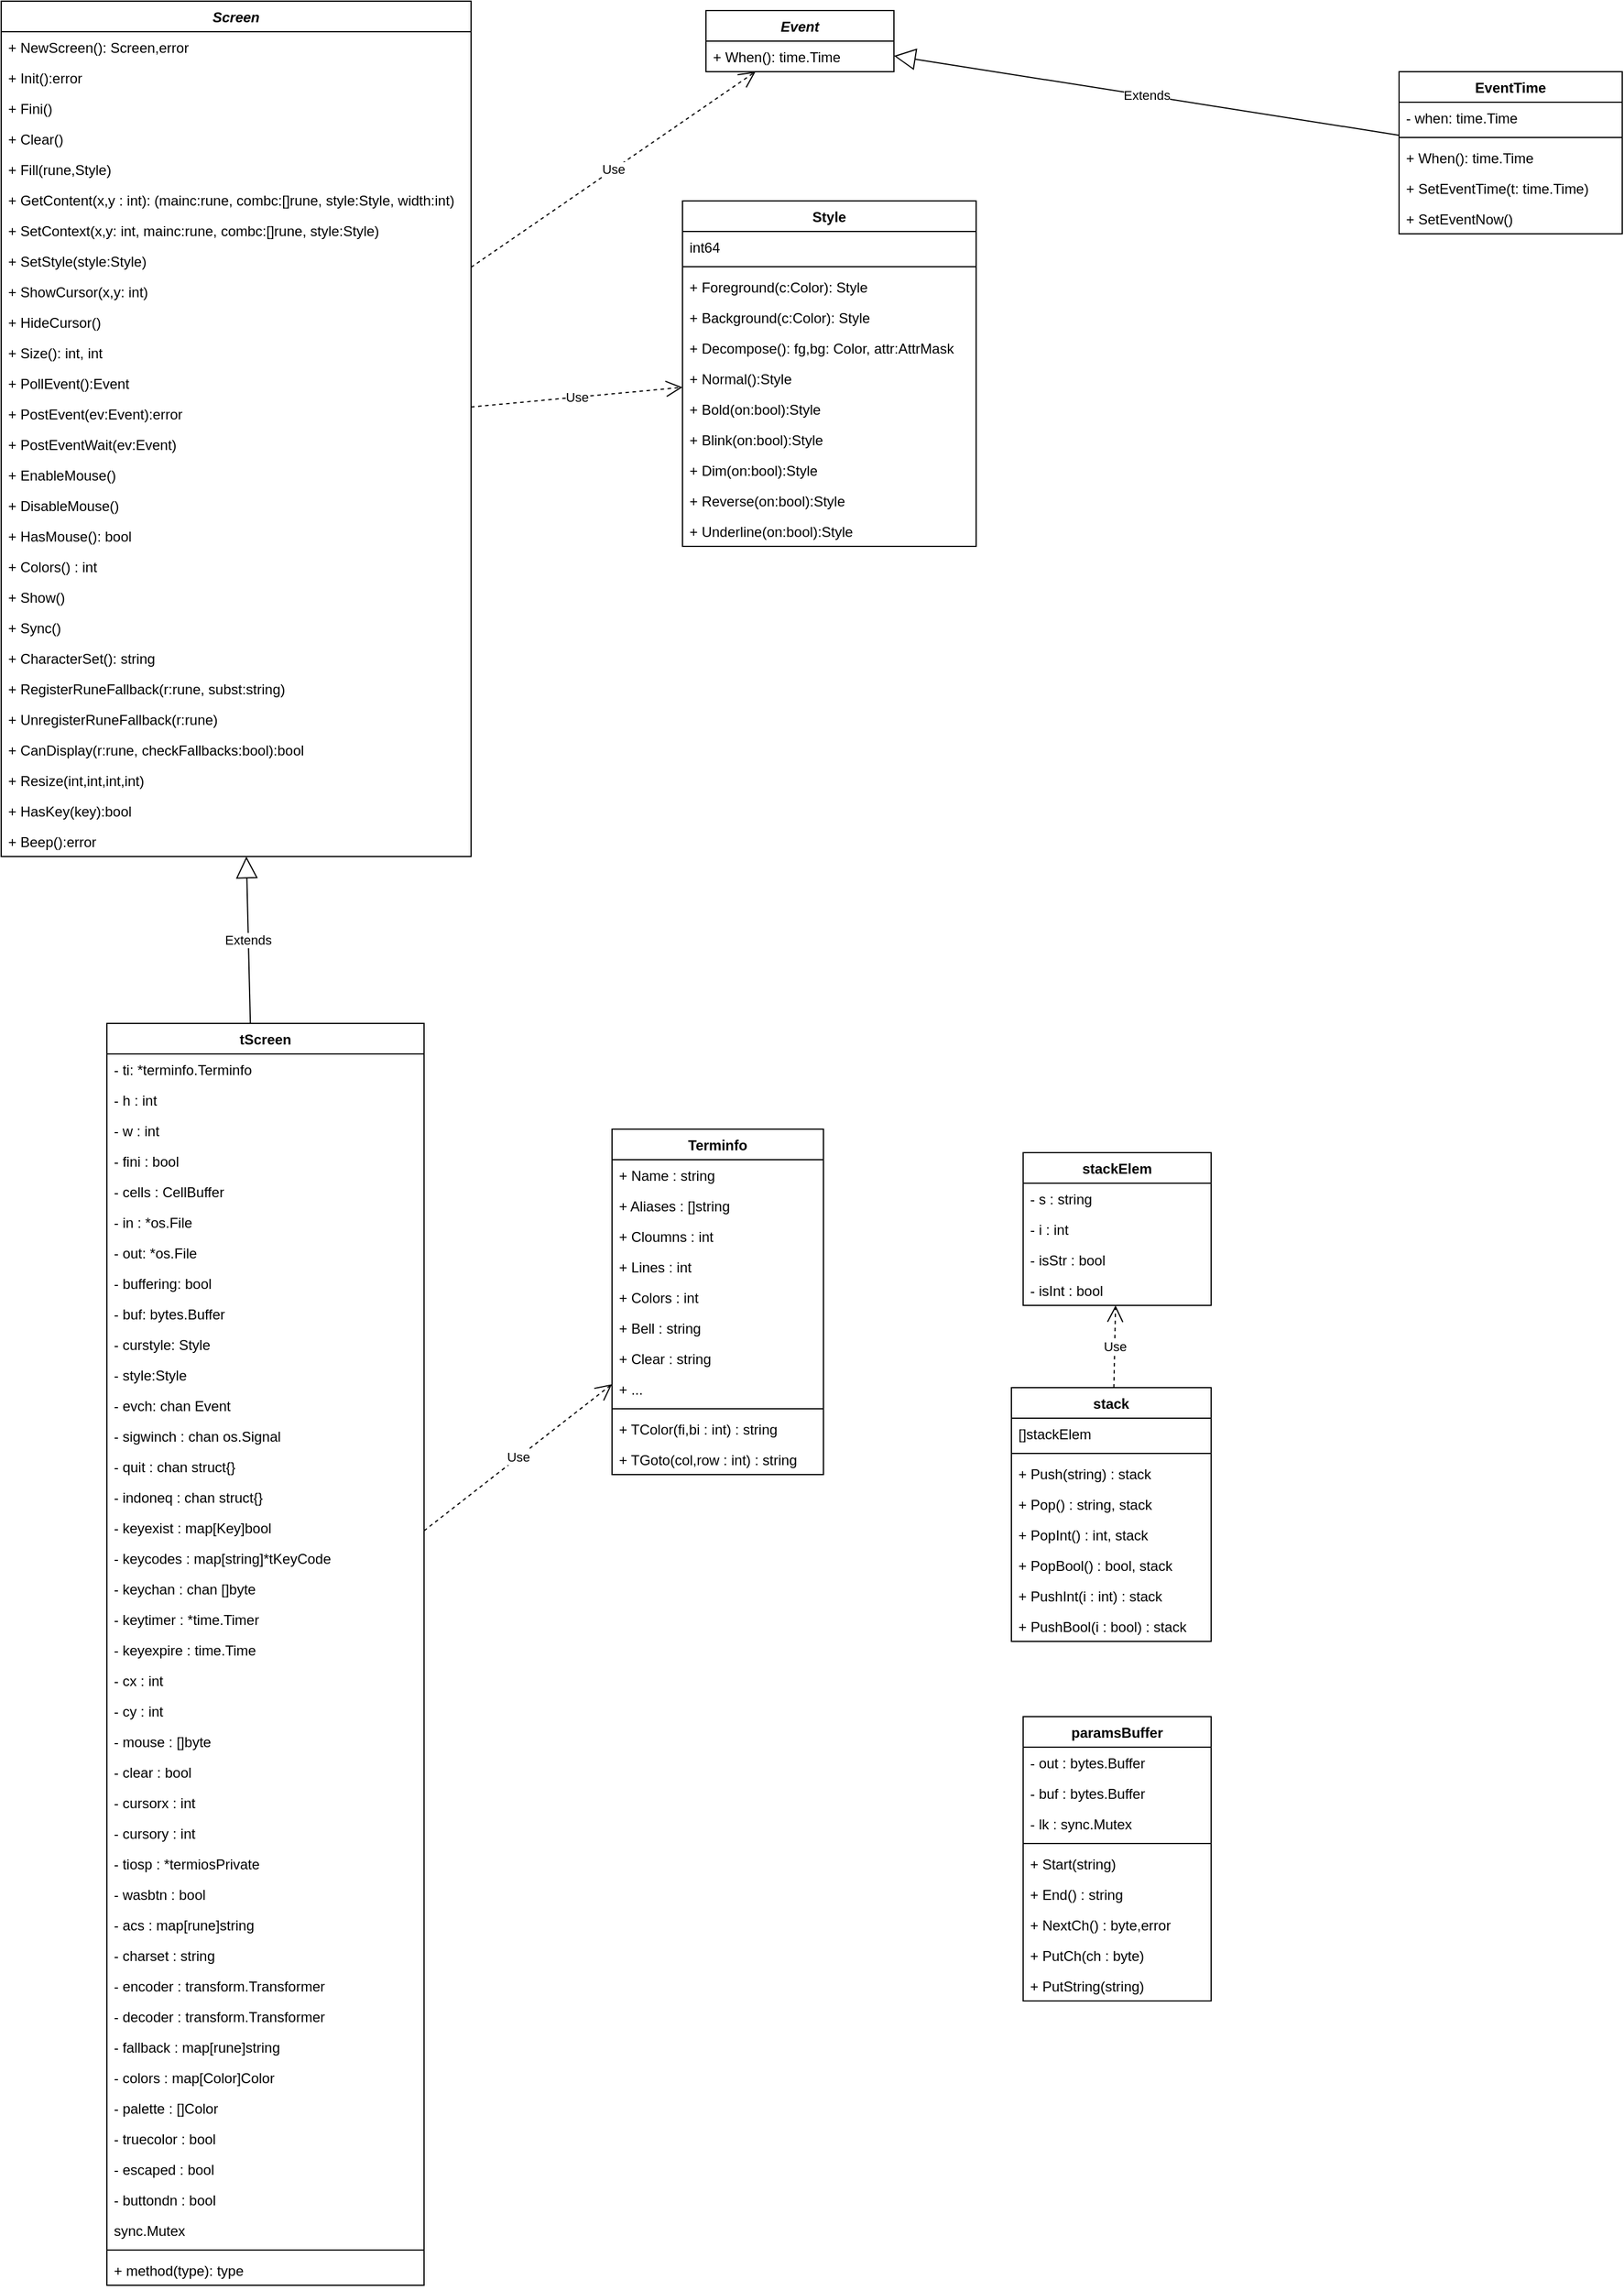 <mxfile version="12.6.5" type="device"><diagram id="C5RBs43oDa-KdzZeNtuy" name="class"><mxGraphModel dx="1071" dy="483" grid="1" gridSize="10" guides="1" tooltips="1" connect="1" arrows="1" fold="1" page="1" pageScale="1" pageWidth="827" pageHeight="1169" math="0" shadow="0"><root><mxCell id="WIyWlLk6GJQsqaUBKTNV-0"/><mxCell id="WIyWlLk6GJQsqaUBKTNV-1" parent="WIyWlLk6GJQsqaUBKTNV-0"/><mxCell id="Vh5zYeEqqJdyDtX7NODj-0" value="Screen" style="swimlane;fontStyle=3;align=center;verticalAlign=top;childLayout=stackLayout;horizontal=1;startSize=26;horizontalStack=0;resizeParent=1;resizeParentMax=0;resizeLast=0;collapsible=1;marginBottom=0;" parent="WIyWlLk6GJQsqaUBKTNV-1" vertex="1"><mxGeometry x="70" y="70" width="400" height="728" as="geometry"/></mxCell><mxCell id="Vh5zYeEqqJdyDtX7NODj-1" value="+ NewScreen(): Screen,error" style="text;strokeColor=none;fillColor=none;align=left;verticalAlign=top;spacingLeft=4;spacingRight=4;overflow=hidden;rotatable=0;points=[[0,0.5],[1,0.5]];portConstraint=eastwest;" parent="Vh5zYeEqqJdyDtX7NODj-0" vertex="1"><mxGeometry y="26" width="400" height="26" as="geometry"/></mxCell><mxCell id="Vh5zYeEqqJdyDtX7NODj-3" value="+ Init():error" style="text;strokeColor=none;fillColor=none;align=left;verticalAlign=top;spacingLeft=4;spacingRight=4;overflow=hidden;rotatable=0;points=[[0,0.5],[1,0.5]];portConstraint=eastwest;" parent="Vh5zYeEqqJdyDtX7NODj-0" vertex="1"><mxGeometry y="52" width="400" height="26" as="geometry"/></mxCell><mxCell id="Vh5zYeEqqJdyDtX7NODj-6" value="+ Fini()" style="text;strokeColor=none;fillColor=none;align=left;verticalAlign=top;spacingLeft=4;spacingRight=4;overflow=hidden;rotatable=0;points=[[0,0.5],[1,0.5]];portConstraint=eastwest;" parent="Vh5zYeEqqJdyDtX7NODj-0" vertex="1"><mxGeometry y="78" width="400" height="26" as="geometry"/></mxCell><mxCell id="Vh5zYeEqqJdyDtX7NODj-7" value="+ Clear()" style="text;strokeColor=none;fillColor=none;align=left;verticalAlign=top;spacingLeft=4;spacingRight=4;overflow=hidden;rotatable=0;points=[[0,0.5],[1,0.5]];portConstraint=eastwest;" parent="Vh5zYeEqqJdyDtX7NODj-0" vertex="1"><mxGeometry y="104" width="400" height="26" as="geometry"/></mxCell><mxCell id="Vh5zYeEqqJdyDtX7NODj-8" value="+ Fill(rune,Style)" style="text;strokeColor=none;fillColor=none;align=left;verticalAlign=top;spacingLeft=4;spacingRight=4;overflow=hidden;rotatable=0;points=[[0,0.5],[1,0.5]];portConstraint=eastwest;" parent="Vh5zYeEqqJdyDtX7NODj-0" vertex="1"><mxGeometry y="130" width="400" height="26" as="geometry"/></mxCell><mxCell id="Vh5zYeEqqJdyDtX7NODj-9" value="+ GetContent(x,y : int): (mainc:rune, combc:[]rune, style:Style, width:int)" style="text;strokeColor=none;fillColor=none;align=left;verticalAlign=top;spacingLeft=4;spacingRight=4;overflow=hidden;rotatable=0;points=[[0,0.5],[1,0.5]];portConstraint=eastwest;" parent="Vh5zYeEqqJdyDtX7NODj-0" vertex="1"><mxGeometry y="156" width="400" height="26" as="geometry"/></mxCell><mxCell id="Vh5zYeEqqJdyDtX7NODj-10" value="+ SetContext(x,y: int, mainc:rune, combc:[]rune, style:Style)" style="text;strokeColor=none;fillColor=none;align=left;verticalAlign=top;spacingLeft=4;spacingRight=4;overflow=hidden;rotatable=0;points=[[0,0.5],[1,0.5]];portConstraint=eastwest;" parent="Vh5zYeEqqJdyDtX7NODj-0" vertex="1"><mxGeometry y="182" width="400" height="26" as="geometry"/></mxCell><mxCell id="Vh5zYeEqqJdyDtX7NODj-19" value="+ SetStyle(style:Style)" style="text;strokeColor=none;fillColor=none;align=left;verticalAlign=top;spacingLeft=4;spacingRight=4;overflow=hidden;rotatable=0;points=[[0,0.5],[1,0.5]];portConstraint=eastwest;" parent="Vh5zYeEqqJdyDtX7NODj-0" vertex="1"><mxGeometry y="208" width="400" height="26" as="geometry"/></mxCell><mxCell id="Vh5zYeEqqJdyDtX7NODj-20" value="+ ShowCursor(x,y: int)" style="text;strokeColor=none;fillColor=none;align=left;verticalAlign=top;spacingLeft=4;spacingRight=4;overflow=hidden;rotatable=0;points=[[0,0.5],[1,0.5]];portConstraint=eastwest;" parent="Vh5zYeEqqJdyDtX7NODj-0" vertex="1"><mxGeometry y="234" width="400" height="26" as="geometry"/></mxCell><mxCell id="Vh5zYeEqqJdyDtX7NODj-21" value="+ HideCursor()" style="text;strokeColor=none;fillColor=none;align=left;verticalAlign=top;spacingLeft=4;spacingRight=4;overflow=hidden;rotatable=0;points=[[0,0.5],[1,0.5]];portConstraint=eastwest;" parent="Vh5zYeEqqJdyDtX7NODj-0" vertex="1"><mxGeometry y="260" width="400" height="26" as="geometry"/></mxCell><mxCell id="Vh5zYeEqqJdyDtX7NODj-22" value="+ Size(): int, int" style="text;strokeColor=none;fillColor=none;align=left;verticalAlign=top;spacingLeft=4;spacingRight=4;overflow=hidden;rotatable=0;points=[[0,0.5],[1,0.5]];portConstraint=eastwest;" parent="Vh5zYeEqqJdyDtX7NODj-0" vertex="1"><mxGeometry y="286" width="400" height="26" as="geometry"/></mxCell><mxCell id="Vh5zYeEqqJdyDtX7NODj-23" value="+ PollEvent():Event" style="text;strokeColor=none;fillColor=none;align=left;verticalAlign=top;spacingLeft=4;spacingRight=4;overflow=hidden;rotatable=0;points=[[0,0.5],[1,0.5]];portConstraint=eastwest;" parent="Vh5zYeEqqJdyDtX7NODj-0" vertex="1"><mxGeometry y="312" width="400" height="26" as="geometry"/></mxCell><mxCell id="Vh5zYeEqqJdyDtX7NODj-24" value="+ PostEvent(ev:Event):error" style="text;strokeColor=none;fillColor=none;align=left;verticalAlign=top;spacingLeft=4;spacingRight=4;overflow=hidden;rotatable=0;points=[[0,0.5],[1,0.5]];portConstraint=eastwest;" parent="Vh5zYeEqqJdyDtX7NODj-0" vertex="1"><mxGeometry y="338" width="400" height="26" as="geometry"/></mxCell><mxCell id="Vh5zYeEqqJdyDtX7NODj-25" value="+ PostEventWait(ev:Event)" style="text;strokeColor=none;fillColor=none;align=left;verticalAlign=top;spacingLeft=4;spacingRight=4;overflow=hidden;rotatable=0;points=[[0,0.5],[1,0.5]];portConstraint=eastwest;" parent="Vh5zYeEqqJdyDtX7NODj-0" vertex="1"><mxGeometry y="364" width="400" height="26" as="geometry"/></mxCell><mxCell id="Vh5zYeEqqJdyDtX7NODj-26" value="+ EnableMouse()" style="text;strokeColor=none;fillColor=none;align=left;verticalAlign=top;spacingLeft=4;spacingRight=4;overflow=hidden;rotatable=0;points=[[0,0.5],[1,0.5]];portConstraint=eastwest;" parent="Vh5zYeEqqJdyDtX7NODj-0" vertex="1"><mxGeometry y="390" width="400" height="26" as="geometry"/></mxCell><mxCell id="Vh5zYeEqqJdyDtX7NODj-27" value="+ DisableMouse()" style="text;strokeColor=none;fillColor=none;align=left;verticalAlign=top;spacingLeft=4;spacingRight=4;overflow=hidden;rotatable=0;points=[[0,0.5],[1,0.5]];portConstraint=eastwest;" parent="Vh5zYeEqqJdyDtX7NODj-0" vertex="1"><mxGeometry y="416" width="400" height="26" as="geometry"/></mxCell><mxCell id="Vh5zYeEqqJdyDtX7NODj-28" value="+ HasMouse(): bool" style="text;strokeColor=none;fillColor=none;align=left;verticalAlign=top;spacingLeft=4;spacingRight=4;overflow=hidden;rotatable=0;points=[[0,0.5],[1,0.5]];portConstraint=eastwest;" parent="Vh5zYeEqqJdyDtX7NODj-0" vertex="1"><mxGeometry y="442" width="400" height="26" as="geometry"/></mxCell><mxCell id="Vh5zYeEqqJdyDtX7NODj-29" value="+ Colors() : int" style="text;strokeColor=none;fillColor=none;align=left;verticalAlign=top;spacingLeft=4;spacingRight=4;overflow=hidden;rotatable=0;points=[[0,0.5],[1,0.5]];portConstraint=eastwest;" parent="Vh5zYeEqqJdyDtX7NODj-0" vertex="1"><mxGeometry y="468" width="400" height="26" as="geometry"/></mxCell><mxCell id="Vh5zYeEqqJdyDtX7NODj-30" value="+ Show()" style="text;strokeColor=none;fillColor=none;align=left;verticalAlign=top;spacingLeft=4;spacingRight=4;overflow=hidden;rotatable=0;points=[[0,0.5],[1,0.5]];portConstraint=eastwest;" parent="Vh5zYeEqqJdyDtX7NODj-0" vertex="1"><mxGeometry y="494" width="400" height="26" as="geometry"/></mxCell><mxCell id="Vh5zYeEqqJdyDtX7NODj-31" value="+ Sync()" style="text;strokeColor=none;fillColor=none;align=left;verticalAlign=top;spacingLeft=4;spacingRight=4;overflow=hidden;rotatable=0;points=[[0,0.5],[1,0.5]];portConstraint=eastwest;" parent="Vh5zYeEqqJdyDtX7NODj-0" vertex="1"><mxGeometry y="520" width="400" height="26" as="geometry"/></mxCell><mxCell id="Vh5zYeEqqJdyDtX7NODj-32" value="+ CharacterSet(): string" style="text;strokeColor=none;fillColor=none;align=left;verticalAlign=top;spacingLeft=4;spacingRight=4;overflow=hidden;rotatable=0;points=[[0,0.5],[1,0.5]];portConstraint=eastwest;" parent="Vh5zYeEqqJdyDtX7NODj-0" vertex="1"><mxGeometry y="546" width="400" height="26" as="geometry"/></mxCell><mxCell id="Vh5zYeEqqJdyDtX7NODj-33" value="+ RegisterRuneFallback(r:rune, subst:string)" style="text;strokeColor=none;fillColor=none;align=left;verticalAlign=top;spacingLeft=4;spacingRight=4;overflow=hidden;rotatable=0;points=[[0,0.5],[1,0.5]];portConstraint=eastwest;" parent="Vh5zYeEqqJdyDtX7NODj-0" vertex="1"><mxGeometry y="572" width="400" height="26" as="geometry"/></mxCell><mxCell id="Vh5zYeEqqJdyDtX7NODj-34" value="+ UnregisterRuneFallback(r:rune)" style="text;strokeColor=none;fillColor=none;align=left;verticalAlign=top;spacingLeft=4;spacingRight=4;overflow=hidden;rotatable=0;points=[[0,0.5],[1,0.5]];portConstraint=eastwest;" parent="Vh5zYeEqqJdyDtX7NODj-0" vertex="1"><mxGeometry y="598" width="400" height="26" as="geometry"/></mxCell><mxCell id="Vh5zYeEqqJdyDtX7NODj-35" value="+ CanDisplay(r:rune, checkFallbacks:bool):bool" style="text;strokeColor=none;fillColor=none;align=left;verticalAlign=top;spacingLeft=4;spacingRight=4;overflow=hidden;rotatable=0;points=[[0,0.5],[1,0.5]];portConstraint=eastwest;" parent="Vh5zYeEqqJdyDtX7NODj-0" vertex="1"><mxGeometry y="624" width="400" height="26" as="geometry"/></mxCell><mxCell id="Vh5zYeEqqJdyDtX7NODj-36" value="+ Resize(int,int,int,int)" style="text;strokeColor=none;fillColor=none;align=left;verticalAlign=top;spacingLeft=4;spacingRight=4;overflow=hidden;rotatable=0;points=[[0,0.5],[1,0.5]];portConstraint=eastwest;" parent="Vh5zYeEqqJdyDtX7NODj-0" vertex="1"><mxGeometry y="650" width="400" height="26" as="geometry"/></mxCell><mxCell id="Vh5zYeEqqJdyDtX7NODj-37" value="+ HasKey(key):bool" style="text;strokeColor=none;fillColor=none;align=left;verticalAlign=top;spacingLeft=4;spacingRight=4;overflow=hidden;rotatable=0;points=[[0,0.5],[1,0.5]];portConstraint=eastwest;" parent="Vh5zYeEqqJdyDtX7NODj-0" vertex="1"><mxGeometry y="676" width="400" height="26" as="geometry"/></mxCell><mxCell id="Vh5zYeEqqJdyDtX7NODj-38" value="+ Beep():error" style="text;strokeColor=none;fillColor=none;align=left;verticalAlign=top;spacingLeft=4;spacingRight=4;overflow=hidden;rotatable=0;points=[[0,0.5],[1,0.5]];portConstraint=eastwest;" parent="Vh5zYeEqqJdyDtX7NODj-0" vertex="1"><mxGeometry y="702" width="400" height="26" as="geometry"/></mxCell><mxCell id="Vh5zYeEqqJdyDtX7NODj-39" value="Style" style="swimlane;fontStyle=1;align=center;verticalAlign=top;childLayout=stackLayout;horizontal=1;startSize=26;horizontalStack=0;resizeParent=1;resizeParentMax=0;resizeLast=0;collapsible=1;marginBottom=0;" parent="WIyWlLk6GJQsqaUBKTNV-1" vertex="1"><mxGeometry x="650" y="240" width="250" height="294" as="geometry"/></mxCell><mxCell id="Vh5zYeEqqJdyDtX7NODj-40" value="int64" style="text;strokeColor=none;fillColor=none;align=left;verticalAlign=top;spacingLeft=4;spacingRight=4;overflow=hidden;rotatable=0;points=[[0,0.5],[1,0.5]];portConstraint=eastwest;" parent="Vh5zYeEqqJdyDtX7NODj-39" vertex="1"><mxGeometry y="26" width="250" height="26" as="geometry"/></mxCell><mxCell id="Vh5zYeEqqJdyDtX7NODj-41" value="" style="line;strokeWidth=1;fillColor=none;align=left;verticalAlign=middle;spacingTop=-1;spacingLeft=3;spacingRight=3;rotatable=0;labelPosition=right;points=[];portConstraint=eastwest;" parent="Vh5zYeEqqJdyDtX7NODj-39" vertex="1"><mxGeometry y="52" width="250" height="8" as="geometry"/></mxCell><mxCell id="Vh5zYeEqqJdyDtX7NODj-42" value="+ Foreground(c:Color): Style" style="text;strokeColor=none;fillColor=none;align=left;verticalAlign=top;spacingLeft=4;spacingRight=4;overflow=hidden;rotatable=0;points=[[0,0.5],[1,0.5]];portConstraint=eastwest;" parent="Vh5zYeEqqJdyDtX7NODj-39" vertex="1"><mxGeometry y="60" width="250" height="26" as="geometry"/></mxCell><mxCell id="Vh5zYeEqqJdyDtX7NODj-43" value="+ Background(c:Color): Style" style="text;strokeColor=none;fillColor=none;align=left;verticalAlign=top;spacingLeft=4;spacingRight=4;overflow=hidden;rotatable=0;points=[[0,0.5],[1,0.5]];portConstraint=eastwest;" parent="Vh5zYeEqqJdyDtX7NODj-39" vertex="1"><mxGeometry y="86" width="250" height="26" as="geometry"/></mxCell><mxCell id="Vh5zYeEqqJdyDtX7NODj-44" value="+ Decompose(): fg,bg: Color, attr:AttrMask" style="text;strokeColor=none;fillColor=none;align=left;verticalAlign=top;spacingLeft=4;spacingRight=4;overflow=hidden;rotatable=0;points=[[0,0.5],[1,0.5]];portConstraint=eastwest;" parent="Vh5zYeEqqJdyDtX7NODj-39" vertex="1"><mxGeometry y="112" width="250" height="26" as="geometry"/></mxCell><mxCell id="Vh5zYeEqqJdyDtX7NODj-45" value="+ Normal():Style" style="text;strokeColor=none;fillColor=none;align=left;verticalAlign=top;spacingLeft=4;spacingRight=4;overflow=hidden;rotatable=0;points=[[0,0.5],[1,0.5]];portConstraint=eastwest;" parent="Vh5zYeEqqJdyDtX7NODj-39" vertex="1"><mxGeometry y="138" width="250" height="26" as="geometry"/></mxCell><mxCell id="Vh5zYeEqqJdyDtX7NODj-46" value="+ Bold(on:bool):Style" style="text;strokeColor=none;fillColor=none;align=left;verticalAlign=top;spacingLeft=4;spacingRight=4;overflow=hidden;rotatable=0;points=[[0,0.5],[1,0.5]];portConstraint=eastwest;" parent="Vh5zYeEqqJdyDtX7NODj-39" vertex="1"><mxGeometry y="164" width="250" height="26" as="geometry"/></mxCell><mxCell id="Vh5zYeEqqJdyDtX7NODj-47" value="+ Blink(on:bool):Style" style="text;strokeColor=none;fillColor=none;align=left;verticalAlign=top;spacingLeft=4;spacingRight=4;overflow=hidden;rotatable=0;points=[[0,0.5],[1,0.5]];portConstraint=eastwest;" parent="Vh5zYeEqqJdyDtX7NODj-39" vertex="1"><mxGeometry y="190" width="250" height="26" as="geometry"/></mxCell><mxCell id="Vh5zYeEqqJdyDtX7NODj-48" value="+ Dim(on:bool):Style" style="text;strokeColor=none;fillColor=none;align=left;verticalAlign=top;spacingLeft=4;spacingRight=4;overflow=hidden;rotatable=0;points=[[0,0.5],[1,0.5]];portConstraint=eastwest;" parent="Vh5zYeEqqJdyDtX7NODj-39" vertex="1"><mxGeometry y="216" width="250" height="26" as="geometry"/></mxCell><mxCell id="Vh5zYeEqqJdyDtX7NODj-49" value="+ Reverse(on:bool):Style" style="text;strokeColor=none;fillColor=none;align=left;verticalAlign=top;spacingLeft=4;spacingRight=4;overflow=hidden;rotatable=0;points=[[0,0.5],[1,0.5]];portConstraint=eastwest;" parent="Vh5zYeEqqJdyDtX7NODj-39" vertex="1"><mxGeometry y="242" width="250" height="26" as="geometry"/></mxCell><mxCell id="Vh5zYeEqqJdyDtX7NODj-50" value="+ Underline(on:bool):Style" style="text;strokeColor=none;fillColor=none;align=left;verticalAlign=top;spacingLeft=4;spacingRight=4;overflow=hidden;rotatable=0;points=[[0,0.5],[1,0.5]];portConstraint=eastwest;" parent="Vh5zYeEqqJdyDtX7NODj-39" vertex="1"><mxGeometry y="268" width="250" height="26" as="geometry"/></mxCell><mxCell id="Vh5zYeEqqJdyDtX7NODj-51" value="Use" style="endArrow=open;endSize=12;dashed=1;html=1;" parent="WIyWlLk6GJQsqaUBKTNV-1" source="Vh5zYeEqqJdyDtX7NODj-0" target="Vh5zYeEqqJdyDtX7NODj-39" edge="1"><mxGeometry width="160" relative="1" as="geometry"><mxPoint x="510" y="260" as="sourcePoint"/><mxPoint x="670" y="260" as="targetPoint"/></mxGeometry></mxCell><mxCell id="Vh5zYeEqqJdyDtX7NODj-52" value="Event" style="swimlane;fontStyle=3;align=center;verticalAlign=top;childLayout=stackLayout;horizontal=1;startSize=26;horizontalStack=0;resizeParent=1;resizeParentMax=0;resizeLast=0;collapsible=1;marginBottom=0;" parent="WIyWlLk6GJQsqaUBKTNV-1" vertex="1"><mxGeometry x="670" y="78" width="160" height="52" as="geometry"/></mxCell><mxCell id="Vh5zYeEqqJdyDtX7NODj-55" value="+ When(): time.Time" style="text;strokeColor=none;fillColor=none;align=left;verticalAlign=top;spacingLeft=4;spacingRight=4;overflow=hidden;rotatable=0;points=[[0,0.5],[1,0.5]];portConstraint=eastwest;" parent="Vh5zYeEqqJdyDtX7NODj-52" vertex="1"><mxGeometry y="26" width="160" height="26" as="geometry"/></mxCell><mxCell id="Vh5zYeEqqJdyDtX7NODj-56" value="EventTime" style="swimlane;fontStyle=1;align=center;verticalAlign=top;childLayout=stackLayout;horizontal=1;startSize=26;horizontalStack=0;resizeParent=1;resizeParentMax=0;resizeLast=0;collapsible=1;marginBottom=0;" parent="WIyWlLk6GJQsqaUBKTNV-1" vertex="1"><mxGeometry x="1260" y="130" width="190" height="138" as="geometry"/></mxCell><mxCell id="Vh5zYeEqqJdyDtX7NODj-57" value="- when: time.Time" style="text;strokeColor=none;fillColor=none;align=left;verticalAlign=top;spacingLeft=4;spacingRight=4;overflow=hidden;rotatable=0;points=[[0,0.5],[1,0.5]];portConstraint=eastwest;" parent="Vh5zYeEqqJdyDtX7NODj-56" vertex="1"><mxGeometry y="26" width="190" height="26" as="geometry"/></mxCell><mxCell id="Vh5zYeEqqJdyDtX7NODj-58" value="" style="line;strokeWidth=1;fillColor=none;align=left;verticalAlign=middle;spacingTop=-1;spacingLeft=3;spacingRight=3;rotatable=0;labelPosition=right;points=[];portConstraint=eastwest;" parent="Vh5zYeEqqJdyDtX7NODj-56" vertex="1"><mxGeometry y="52" width="190" height="8" as="geometry"/></mxCell><mxCell id="Vh5zYeEqqJdyDtX7NODj-59" value="+ When(): time.Time" style="text;strokeColor=none;fillColor=none;align=left;verticalAlign=top;spacingLeft=4;spacingRight=4;overflow=hidden;rotatable=0;points=[[0,0.5],[1,0.5]];portConstraint=eastwest;" parent="Vh5zYeEqqJdyDtX7NODj-56" vertex="1"><mxGeometry y="60" width="190" height="26" as="geometry"/></mxCell><mxCell id="Vh5zYeEqqJdyDtX7NODj-60" value="+ SetEventTime(t: time.Time)" style="text;strokeColor=none;fillColor=none;align=left;verticalAlign=top;spacingLeft=4;spacingRight=4;overflow=hidden;rotatable=0;points=[[0,0.5],[1,0.5]];portConstraint=eastwest;" parent="Vh5zYeEqqJdyDtX7NODj-56" vertex="1"><mxGeometry y="86" width="190" height="26" as="geometry"/></mxCell><mxCell id="Vh5zYeEqqJdyDtX7NODj-61" value="+ SetEventNow()" style="text;strokeColor=none;fillColor=none;align=left;verticalAlign=top;spacingLeft=4;spacingRight=4;overflow=hidden;rotatable=0;points=[[0,0.5],[1,0.5]];portConstraint=eastwest;" parent="Vh5zYeEqqJdyDtX7NODj-56" vertex="1"><mxGeometry y="112" width="190" height="26" as="geometry"/></mxCell><mxCell id="Vh5zYeEqqJdyDtX7NODj-62" value="Extends" style="endArrow=block;endSize=16;endFill=0;html=1;" parent="WIyWlLk6GJQsqaUBKTNV-1" source="Vh5zYeEqqJdyDtX7NODj-56" target="Vh5zYeEqqJdyDtX7NODj-52" edge="1"><mxGeometry width="160" relative="1" as="geometry"><mxPoint x="980" y="310" as="sourcePoint"/><mxPoint x="1160" y="260" as="targetPoint"/></mxGeometry></mxCell><mxCell id="Vh5zYeEqqJdyDtX7NODj-63" value="Use" style="endArrow=open;endSize=12;dashed=1;html=1;" parent="WIyWlLk6GJQsqaUBKTNV-1" source="Vh5zYeEqqJdyDtX7NODj-0" target="Vh5zYeEqqJdyDtX7NODj-52" edge="1"><mxGeometry width="160" relative="1" as="geometry"><mxPoint x="500" y="180" as="sourcePoint"/><mxPoint x="660" y="180" as="targetPoint"/></mxGeometry></mxCell><mxCell id="Vh5zYeEqqJdyDtX7NODj-64" value="tScreen" style="swimlane;fontStyle=1;align=center;verticalAlign=top;childLayout=stackLayout;horizontal=1;startSize=26;horizontalStack=0;resizeParent=1;resizeParentMax=0;resizeLast=0;collapsible=1;marginBottom=0;" parent="WIyWlLk6GJQsqaUBKTNV-1" vertex="1"><mxGeometry x="160" y="940" width="270" height="1074" as="geometry"/></mxCell><mxCell id="Vh5zYeEqqJdyDtX7NODj-65" value="- ti: *terminfo.Terminfo" style="text;strokeColor=none;fillColor=none;align=left;verticalAlign=top;spacingLeft=4;spacingRight=4;overflow=hidden;rotatable=0;points=[[0,0.5],[1,0.5]];portConstraint=eastwest;" parent="Vh5zYeEqqJdyDtX7NODj-64" vertex="1"><mxGeometry y="26" width="270" height="26" as="geometry"/></mxCell><mxCell id="Vh5zYeEqqJdyDtX7NODj-69" value="- h : int" style="text;strokeColor=none;fillColor=none;align=left;verticalAlign=top;spacingLeft=4;spacingRight=4;overflow=hidden;rotatable=0;points=[[0,0.5],[1,0.5]];portConstraint=eastwest;" parent="Vh5zYeEqqJdyDtX7NODj-64" vertex="1"><mxGeometry y="52" width="270" height="26" as="geometry"/></mxCell><mxCell id="Vh5zYeEqqJdyDtX7NODj-70" value="- w : int" style="text;strokeColor=none;fillColor=none;align=left;verticalAlign=top;spacingLeft=4;spacingRight=4;overflow=hidden;rotatable=0;points=[[0,0.5],[1,0.5]];portConstraint=eastwest;" parent="Vh5zYeEqqJdyDtX7NODj-64" vertex="1"><mxGeometry y="78" width="270" height="26" as="geometry"/></mxCell><mxCell id="Vh5zYeEqqJdyDtX7NODj-71" value="- fini : bool" style="text;strokeColor=none;fillColor=none;align=left;verticalAlign=top;spacingLeft=4;spacingRight=4;overflow=hidden;rotatable=0;points=[[0,0.5],[1,0.5]];portConstraint=eastwest;" parent="Vh5zYeEqqJdyDtX7NODj-64" vertex="1"><mxGeometry y="104" width="270" height="26" as="geometry"/></mxCell><mxCell id="Vh5zYeEqqJdyDtX7NODj-72" value="- cells : CellBuffer" style="text;strokeColor=none;fillColor=none;align=left;verticalAlign=top;spacingLeft=4;spacingRight=4;overflow=hidden;rotatable=0;points=[[0,0.5],[1,0.5]];portConstraint=eastwest;" parent="Vh5zYeEqqJdyDtX7NODj-64" vertex="1"><mxGeometry y="130" width="270" height="26" as="geometry"/></mxCell><mxCell id="Vh5zYeEqqJdyDtX7NODj-73" value="- in : *os.File" style="text;strokeColor=none;fillColor=none;align=left;verticalAlign=top;spacingLeft=4;spacingRight=4;overflow=hidden;rotatable=0;points=[[0,0.5],[1,0.5]];portConstraint=eastwest;" parent="Vh5zYeEqqJdyDtX7NODj-64" vertex="1"><mxGeometry y="156" width="270" height="26" as="geometry"/></mxCell><mxCell id="Vh5zYeEqqJdyDtX7NODj-74" value="- out: *os.File" style="text;strokeColor=none;fillColor=none;align=left;verticalAlign=top;spacingLeft=4;spacingRight=4;overflow=hidden;rotatable=0;points=[[0,0.5],[1,0.5]];portConstraint=eastwest;" parent="Vh5zYeEqqJdyDtX7NODj-64" vertex="1"><mxGeometry y="182" width="270" height="26" as="geometry"/></mxCell><mxCell id="Vh5zYeEqqJdyDtX7NODj-75" value="- buffering: bool" style="text;strokeColor=none;fillColor=none;align=left;verticalAlign=top;spacingLeft=4;spacingRight=4;overflow=hidden;rotatable=0;points=[[0,0.5],[1,0.5]];portConstraint=eastwest;" parent="Vh5zYeEqqJdyDtX7NODj-64" vertex="1"><mxGeometry y="208" width="270" height="26" as="geometry"/></mxCell><mxCell id="Vh5zYeEqqJdyDtX7NODj-76" value="- buf: bytes.Buffer" style="text;strokeColor=none;fillColor=none;align=left;verticalAlign=top;spacingLeft=4;spacingRight=4;overflow=hidden;rotatable=0;points=[[0,0.5],[1,0.5]];portConstraint=eastwest;" parent="Vh5zYeEqqJdyDtX7NODj-64" vertex="1"><mxGeometry y="234" width="270" height="26" as="geometry"/></mxCell><mxCell id="Vh5zYeEqqJdyDtX7NODj-77" value="- curstyle: Style" style="text;strokeColor=none;fillColor=none;align=left;verticalAlign=top;spacingLeft=4;spacingRight=4;overflow=hidden;rotatable=0;points=[[0,0.5],[1,0.5]];portConstraint=eastwest;" parent="Vh5zYeEqqJdyDtX7NODj-64" vertex="1"><mxGeometry y="260" width="270" height="26" as="geometry"/></mxCell><mxCell id="Vh5zYeEqqJdyDtX7NODj-78" value="- style:Style" style="text;strokeColor=none;fillColor=none;align=left;verticalAlign=top;spacingLeft=4;spacingRight=4;overflow=hidden;rotatable=0;points=[[0,0.5],[1,0.5]];portConstraint=eastwest;" parent="Vh5zYeEqqJdyDtX7NODj-64" vertex="1"><mxGeometry y="286" width="270" height="26" as="geometry"/></mxCell><mxCell id="Vh5zYeEqqJdyDtX7NODj-79" value="- evch: chan Event" style="text;strokeColor=none;fillColor=none;align=left;verticalAlign=top;spacingLeft=4;spacingRight=4;overflow=hidden;rotatable=0;points=[[0,0.5],[1,0.5]];portConstraint=eastwest;" parent="Vh5zYeEqqJdyDtX7NODj-64" vertex="1"><mxGeometry y="312" width="270" height="26" as="geometry"/></mxCell><mxCell id="Vh5zYeEqqJdyDtX7NODj-80" value="- sigwinch : chan os.Signal" style="text;strokeColor=none;fillColor=none;align=left;verticalAlign=top;spacingLeft=4;spacingRight=4;overflow=hidden;rotatable=0;points=[[0,0.5],[1,0.5]];portConstraint=eastwest;" parent="Vh5zYeEqqJdyDtX7NODj-64" vertex="1"><mxGeometry y="338" width="270" height="26" as="geometry"/></mxCell><mxCell id="Vh5zYeEqqJdyDtX7NODj-81" value="- quit : chan struct{}" style="text;strokeColor=none;fillColor=none;align=left;verticalAlign=top;spacingLeft=4;spacingRight=4;overflow=hidden;rotatable=0;points=[[0,0.5],[1,0.5]];portConstraint=eastwest;" parent="Vh5zYeEqqJdyDtX7NODj-64" vertex="1"><mxGeometry y="364" width="270" height="26" as="geometry"/></mxCell><mxCell id="Vh5zYeEqqJdyDtX7NODj-82" value="- indoneq : chan struct{}" style="text;strokeColor=none;fillColor=none;align=left;verticalAlign=top;spacingLeft=4;spacingRight=4;overflow=hidden;rotatable=0;points=[[0,0.5],[1,0.5]];portConstraint=eastwest;" parent="Vh5zYeEqqJdyDtX7NODj-64" vertex="1"><mxGeometry y="390" width="270" height="26" as="geometry"/></mxCell><mxCell id="Vh5zYeEqqJdyDtX7NODj-83" value="- keyexist : map[Key]bool" style="text;strokeColor=none;fillColor=none;align=left;verticalAlign=top;spacingLeft=4;spacingRight=4;overflow=hidden;rotatable=0;points=[[0,0.5],[1,0.5]];portConstraint=eastwest;" parent="Vh5zYeEqqJdyDtX7NODj-64" vertex="1"><mxGeometry y="416" width="270" height="26" as="geometry"/></mxCell><mxCell id="Vh5zYeEqqJdyDtX7NODj-84" value="- keycodes : map[string]*tKeyCode" style="text;strokeColor=none;fillColor=none;align=left;verticalAlign=top;spacingLeft=4;spacingRight=4;overflow=hidden;rotatable=0;points=[[0,0.5],[1,0.5]];portConstraint=eastwest;" parent="Vh5zYeEqqJdyDtX7NODj-64" vertex="1"><mxGeometry y="442" width="270" height="26" as="geometry"/></mxCell><mxCell id="Vh5zYeEqqJdyDtX7NODj-85" value="- keychan : chan []byte" style="text;strokeColor=none;fillColor=none;align=left;verticalAlign=top;spacingLeft=4;spacingRight=4;overflow=hidden;rotatable=0;points=[[0,0.5],[1,0.5]];portConstraint=eastwest;" parent="Vh5zYeEqqJdyDtX7NODj-64" vertex="1"><mxGeometry y="468" width="270" height="26" as="geometry"/></mxCell><mxCell id="Vh5zYeEqqJdyDtX7NODj-86" value="- keytimer : *time.Timer" style="text;strokeColor=none;fillColor=none;align=left;verticalAlign=top;spacingLeft=4;spacingRight=4;overflow=hidden;rotatable=0;points=[[0,0.5],[1,0.5]];portConstraint=eastwest;" parent="Vh5zYeEqqJdyDtX7NODj-64" vertex="1"><mxGeometry y="494" width="270" height="26" as="geometry"/></mxCell><mxCell id="Vh5zYeEqqJdyDtX7NODj-87" value="- keyexpire : time.Time" style="text;strokeColor=none;fillColor=none;align=left;verticalAlign=top;spacingLeft=4;spacingRight=4;overflow=hidden;rotatable=0;points=[[0,0.5],[1,0.5]];portConstraint=eastwest;" parent="Vh5zYeEqqJdyDtX7NODj-64" vertex="1"><mxGeometry y="520" width="270" height="26" as="geometry"/></mxCell><mxCell id="Vh5zYeEqqJdyDtX7NODj-88" value="- cx : int" style="text;strokeColor=none;fillColor=none;align=left;verticalAlign=top;spacingLeft=4;spacingRight=4;overflow=hidden;rotatable=0;points=[[0,0.5],[1,0.5]];portConstraint=eastwest;" parent="Vh5zYeEqqJdyDtX7NODj-64" vertex="1"><mxGeometry y="546" width="270" height="26" as="geometry"/></mxCell><mxCell id="Vh5zYeEqqJdyDtX7NODj-89" value="- cy : int" style="text;strokeColor=none;fillColor=none;align=left;verticalAlign=top;spacingLeft=4;spacingRight=4;overflow=hidden;rotatable=0;points=[[0,0.5],[1,0.5]];portConstraint=eastwest;" parent="Vh5zYeEqqJdyDtX7NODj-64" vertex="1"><mxGeometry y="572" width="270" height="26" as="geometry"/></mxCell><mxCell id="Vh5zYeEqqJdyDtX7NODj-90" value="- mouse : []byte" style="text;strokeColor=none;fillColor=none;align=left;verticalAlign=top;spacingLeft=4;spacingRight=4;overflow=hidden;rotatable=0;points=[[0,0.5],[1,0.5]];portConstraint=eastwest;" parent="Vh5zYeEqqJdyDtX7NODj-64" vertex="1"><mxGeometry y="598" width="270" height="26" as="geometry"/></mxCell><mxCell id="Vh5zYeEqqJdyDtX7NODj-92" value="- clear : bool" style="text;strokeColor=none;fillColor=none;align=left;verticalAlign=top;spacingLeft=4;spacingRight=4;overflow=hidden;rotatable=0;points=[[0,0.5],[1,0.5]];portConstraint=eastwest;" parent="Vh5zYeEqqJdyDtX7NODj-64" vertex="1"><mxGeometry y="624" width="270" height="26" as="geometry"/></mxCell><mxCell id="Vh5zYeEqqJdyDtX7NODj-93" value="- cursorx : int" style="text;strokeColor=none;fillColor=none;align=left;verticalAlign=top;spacingLeft=4;spacingRight=4;overflow=hidden;rotatable=0;points=[[0,0.5],[1,0.5]];portConstraint=eastwest;" parent="Vh5zYeEqqJdyDtX7NODj-64" vertex="1"><mxGeometry y="650" width="270" height="26" as="geometry"/></mxCell><mxCell id="Vh5zYeEqqJdyDtX7NODj-94" value="- cursory : int" style="text;strokeColor=none;fillColor=none;align=left;verticalAlign=top;spacingLeft=4;spacingRight=4;overflow=hidden;rotatable=0;points=[[0,0.5],[1,0.5]];portConstraint=eastwest;" parent="Vh5zYeEqqJdyDtX7NODj-64" vertex="1"><mxGeometry y="676" width="270" height="26" as="geometry"/></mxCell><mxCell id="Vh5zYeEqqJdyDtX7NODj-95" value="- tiosp : *termiosPrivate" style="text;strokeColor=none;fillColor=none;align=left;verticalAlign=top;spacingLeft=4;spacingRight=4;overflow=hidden;rotatable=0;points=[[0,0.5],[1,0.5]];portConstraint=eastwest;" parent="Vh5zYeEqqJdyDtX7NODj-64" vertex="1"><mxGeometry y="702" width="270" height="26" as="geometry"/></mxCell><mxCell id="Vh5zYeEqqJdyDtX7NODj-96" value="- wasbtn : bool" style="text;strokeColor=none;fillColor=none;align=left;verticalAlign=top;spacingLeft=4;spacingRight=4;overflow=hidden;rotatable=0;points=[[0,0.5],[1,0.5]];portConstraint=eastwest;" parent="Vh5zYeEqqJdyDtX7NODj-64" vertex="1"><mxGeometry y="728" width="270" height="26" as="geometry"/></mxCell><mxCell id="Vh5zYeEqqJdyDtX7NODj-97" value="- acs : map[rune]string" style="text;strokeColor=none;fillColor=none;align=left;verticalAlign=top;spacingLeft=4;spacingRight=4;overflow=hidden;rotatable=0;points=[[0,0.5],[1,0.5]];portConstraint=eastwest;" parent="Vh5zYeEqqJdyDtX7NODj-64" vertex="1"><mxGeometry y="754" width="270" height="26" as="geometry"/></mxCell><mxCell id="Vh5zYeEqqJdyDtX7NODj-98" value="- charset : string" style="text;strokeColor=none;fillColor=none;align=left;verticalAlign=top;spacingLeft=4;spacingRight=4;overflow=hidden;rotatable=0;points=[[0,0.5],[1,0.5]];portConstraint=eastwest;" parent="Vh5zYeEqqJdyDtX7NODj-64" vertex="1"><mxGeometry y="780" width="270" height="26" as="geometry"/></mxCell><mxCell id="Vh5zYeEqqJdyDtX7NODj-99" value="- encoder : transform.Transformer" style="text;strokeColor=none;fillColor=none;align=left;verticalAlign=top;spacingLeft=4;spacingRight=4;overflow=hidden;rotatable=0;points=[[0,0.5],[1,0.5]];portConstraint=eastwest;" parent="Vh5zYeEqqJdyDtX7NODj-64" vertex="1"><mxGeometry y="806" width="270" height="26" as="geometry"/></mxCell><mxCell id="Vh5zYeEqqJdyDtX7NODj-100" value="- decoder : transform.Transformer" style="text;strokeColor=none;fillColor=none;align=left;verticalAlign=top;spacingLeft=4;spacingRight=4;overflow=hidden;rotatable=0;points=[[0,0.5],[1,0.5]];portConstraint=eastwest;" parent="Vh5zYeEqqJdyDtX7NODj-64" vertex="1"><mxGeometry y="832" width="270" height="26" as="geometry"/></mxCell><mxCell id="Vh5zYeEqqJdyDtX7NODj-101" value="- fallback : map[rune]string" style="text;strokeColor=none;fillColor=none;align=left;verticalAlign=top;spacingLeft=4;spacingRight=4;overflow=hidden;rotatable=0;points=[[0,0.5],[1,0.5]];portConstraint=eastwest;" parent="Vh5zYeEqqJdyDtX7NODj-64" vertex="1"><mxGeometry y="858" width="270" height="26" as="geometry"/></mxCell><mxCell id="Vh5zYeEqqJdyDtX7NODj-102" value="- colors : map[Color]Color" style="text;strokeColor=none;fillColor=none;align=left;verticalAlign=top;spacingLeft=4;spacingRight=4;overflow=hidden;rotatable=0;points=[[0,0.5],[1,0.5]];portConstraint=eastwest;" parent="Vh5zYeEqqJdyDtX7NODj-64" vertex="1"><mxGeometry y="884" width="270" height="26" as="geometry"/></mxCell><mxCell id="Vh5zYeEqqJdyDtX7NODj-103" value="- palette : []Color" style="text;strokeColor=none;fillColor=none;align=left;verticalAlign=top;spacingLeft=4;spacingRight=4;overflow=hidden;rotatable=0;points=[[0,0.5],[1,0.5]];portConstraint=eastwest;" parent="Vh5zYeEqqJdyDtX7NODj-64" vertex="1"><mxGeometry y="910" width="270" height="26" as="geometry"/></mxCell><mxCell id="Vh5zYeEqqJdyDtX7NODj-104" value="- truecolor : bool" style="text;strokeColor=none;fillColor=none;align=left;verticalAlign=top;spacingLeft=4;spacingRight=4;overflow=hidden;rotatable=0;points=[[0,0.5],[1,0.5]];portConstraint=eastwest;" parent="Vh5zYeEqqJdyDtX7NODj-64" vertex="1"><mxGeometry y="936" width="270" height="26" as="geometry"/></mxCell><mxCell id="Vh5zYeEqqJdyDtX7NODj-105" value="- escaped : bool" style="text;strokeColor=none;fillColor=none;align=left;verticalAlign=top;spacingLeft=4;spacingRight=4;overflow=hidden;rotatable=0;points=[[0,0.5],[1,0.5]];portConstraint=eastwest;" parent="Vh5zYeEqqJdyDtX7NODj-64" vertex="1"><mxGeometry y="962" width="270" height="26" as="geometry"/></mxCell><mxCell id="Vh5zYeEqqJdyDtX7NODj-106" value="- buttondn : bool" style="text;strokeColor=none;fillColor=none;align=left;verticalAlign=top;spacingLeft=4;spacingRight=4;overflow=hidden;rotatable=0;points=[[0,0.5],[1,0.5]];portConstraint=eastwest;" parent="Vh5zYeEqqJdyDtX7NODj-64" vertex="1"><mxGeometry y="988" width="270" height="26" as="geometry"/></mxCell><mxCell id="Vh5zYeEqqJdyDtX7NODj-107" value="sync.Mutex" style="text;strokeColor=none;fillColor=none;align=left;verticalAlign=top;spacingLeft=4;spacingRight=4;overflow=hidden;rotatable=0;points=[[0,0.5],[1,0.5]];portConstraint=eastwest;" parent="Vh5zYeEqqJdyDtX7NODj-64" vertex="1"><mxGeometry y="1014" width="270" height="26" as="geometry"/></mxCell><mxCell id="Vh5zYeEqqJdyDtX7NODj-66" value="" style="line;strokeWidth=1;fillColor=none;align=left;verticalAlign=middle;spacingTop=-1;spacingLeft=3;spacingRight=3;rotatable=0;labelPosition=right;points=[];portConstraint=eastwest;" parent="Vh5zYeEqqJdyDtX7NODj-64" vertex="1"><mxGeometry y="1040" width="270" height="8" as="geometry"/></mxCell><mxCell id="Vh5zYeEqqJdyDtX7NODj-67" value="+ method(type): type" style="text;strokeColor=none;fillColor=none;align=left;verticalAlign=top;spacingLeft=4;spacingRight=4;overflow=hidden;rotatable=0;points=[[0,0.5],[1,0.5]];portConstraint=eastwest;" parent="Vh5zYeEqqJdyDtX7NODj-64" vertex="1"><mxGeometry y="1048" width="270" height="26" as="geometry"/></mxCell><mxCell id="Vh5zYeEqqJdyDtX7NODj-68" value="Extends" style="endArrow=block;endSize=16;endFill=0;html=1;" parent="WIyWlLk6GJQsqaUBKTNV-1" source="Vh5zYeEqqJdyDtX7NODj-64" target="Vh5zYeEqqJdyDtX7NODj-0" edge="1"><mxGeometry width="160" relative="1" as="geometry"><mxPoint x="280" y="860" as="sourcePoint"/><mxPoint x="500" y="480" as="targetPoint"/></mxGeometry></mxCell><mxCell id="_RFdgULMHUhbN8a9YhXY-0" value="Terminfo" style="swimlane;fontStyle=1;align=center;verticalAlign=top;childLayout=stackLayout;horizontal=1;startSize=26;horizontalStack=0;resizeParent=1;resizeParentMax=0;resizeLast=0;collapsible=1;marginBottom=0;" vertex="1" parent="WIyWlLk6GJQsqaUBKTNV-1"><mxGeometry x="590" y="1030" width="180" height="294" as="geometry"/></mxCell><mxCell id="_RFdgULMHUhbN8a9YhXY-1" value="+ Name : string" style="text;strokeColor=none;fillColor=none;align=left;verticalAlign=top;spacingLeft=4;spacingRight=4;overflow=hidden;rotatable=0;points=[[0,0.5],[1,0.5]];portConstraint=eastwest;" vertex="1" parent="_RFdgULMHUhbN8a9YhXY-0"><mxGeometry y="26" width="180" height="26" as="geometry"/></mxCell><mxCell id="_RFdgULMHUhbN8a9YhXY-5" value="+ Aliases : []string" style="text;strokeColor=none;fillColor=none;align=left;verticalAlign=top;spacingLeft=4;spacingRight=4;overflow=hidden;rotatable=0;points=[[0,0.5],[1,0.5]];portConstraint=eastwest;" vertex="1" parent="_RFdgULMHUhbN8a9YhXY-0"><mxGeometry y="52" width="180" height="26" as="geometry"/></mxCell><mxCell id="_RFdgULMHUhbN8a9YhXY-6" value="+ Cloumns : int" style="text;strokeColor=none;fillColor=none;align=left;verticalAlign=top;spacingLeft=4;spacingRight=4;overflow=hidden;rotatable=0;points=[[0,0.5],[1,0.5]];portConstraint=eastwest;" vertex="1" parent="_RFdgULMHUhbN8a9YhXY-0"><mxGeometry y="78" width="180" height="26" as="geometry"/></mxCell><mxCell id="_RFdgULMHUhbN8a9YhXY-7" value="+ Lines : int" style="text;strokeColor=none;fillColor=none;align=left;verticalAlign=top;spacingLeft=4;spacingRight=4;overflow=hidden;rotatable=0;points=[[0,0.5],[1,0.5]];portConstraint=eastwest;" vertex="1" parent="_RFdgULMHUhbN8a9YhXY-0"><mxGeometry y="104" width="180" height="26" as="geometry"/></mxCell><mxCell id="_RFdgULMHUhbN8a9YhXY-8" value="+ Colors : int" style="text;strokeColor=none;fillColor=none;align=left;verticalAlign=top;spacingLeft=4;spacingRight=4;overflow=hidden;rotatable=0;points=[[0,0.5],[1,0.5]];portConstraint=eastwest;" vertex="1" parent="_RFdgULMHUhbN8a9YhXY-0"><mxGeometry y="130" width="180" height="26" as="geometry"/></mxCell><mxCell id="_RFdgULMHUhbN8a9YhXY-9" value="+ Bell : string" style="text;strokeColor=none;fillColor=none;align=left;verticalAlign=top;spacingLeft=4;spacingRight=4;overflow=hidden;rotatable=0;points=[[0,0.5],[1,0.5]];portConstraint=eastwest;" vertex="1" parent="_RFdgULMHUhbN8a9YhXY-0"><mxGeometry y="156" width="180" height="26" as="geometry"/></mxCell><mxCell id="_RFdgULMHUhbN8a9YhXY-10" value="+ Clear : string" style="text;strokeColor=none;fillColor=none;align=left;verticalAlign=top;spacingLeft=4;spacingRight=4;overflow=hidden;rotatable=0;points=[[0,0.5],[1,0.5]];portConstraint=eastwest;" vertex="1" parent="_RFdgULMHUhbN8a9YhXY-0"><mxGeometry y="182" width="180" height="26" as="geometry"/></mxCell><mxCell id="_RFdgULMHUhbN8a9YhXY-11" value="+ ..." style="text;strokeColor=none;fillColor=none;align=left;verticalAlign=top;spacingLeft=4;spacingRight=4;overflow=hidden;rotatable=0;points=[[0,0.5],[1,0.5]];portConstraint=eastwest;" vertex="1" parent="_RFdgULMHUhbN8a9YhXY-0"><mxGeometry y="208" width="180" height="26" as="geometry"/></mxCell><mxCell id="_RFdgULMHUhbN8a9YhXY-2" value="" style="line;strokeWidth=1;fillColor=none;align=left;verticalAlign=middle;spacingTop=-1;spacingLeft=3;spacingRight=3;rotatable=0;labelPosition=right;points=[];portConstraint=eastwest;" vertex="1" parent="_RFdgULMHUhbN8a9YhXY-0"><mxGeometry y="234" width="180" height="8" as="geometry"/></mxCell><mxCell id="_RFdgULMHUhbN8a9YhXY-3" value="+ TColor(fi,bi : int) : string" style="text;strokeColor=none;fillColor=none;align=left;verticalAlign=top;spacingLeft=4;spacingRight=4;overflow=hidden;rotatable=0;points=[[0,0.5],[1,0.5]];portConstraint=eastwest;" vertex="1" parent="_RFdgULMHUhbN8a9YhXY-0"><mxGeometry y="242" width="180" height="26" as="geometry"/></mxCell><mxCell id="_RFdgULMHUhbN8a9YhXY-12" value="+ TGoto(col,row : int) : string" style="text;strokeColor=none;fillColor=none;align=left;verticalAlign=top;spacingLeft=4;spacingRight=4;overflow=hidden;rotatable=0;points=[[0,0.5],[1,0.5]];portConstraint=eastwest;" vertex="1" parent="_RFdgULMHUhbN8a9YhXY-0"><mxGeometry y="268" width="180" height="26" as="geometry"/></mxCell><mxCell id="_RFdgULMHUhbN8a9YhXY-4" value="Use" style="endArrow=open;endSize=12;dashed=1;html=1;" edge="1" parent="WIyWlLk6GJQsqaUBKTNV-1" source="Vh5zYeEqqJdyDtX7NODj-64" target="_RFdgULMHUhbN8a9YhXY-0"><mxGeometry width="160" relative="1" as="geometry"><mxPoint x="600" y="1200" as="sourcePoint"/><mxPoint x="760" y="1200" as="targetPoint"/></mxGeometry></mxCell><mxCell id="_RFdgULMHUhbN8a9YhXY-13" value="stackElem" style="swimlane;fontStyle=1;align=center;verticalAlign=top;childLayout=stackLayout;horizontal=1;startSize=26;horizontalStack=0;resizeParent=1;resizeParentMax=0;resizeLast=0;collapsible=1;marginBottom=0;" vertex="1" parent="WIyWlLk6GJQsqaUBKTNV-1"><mxGeometry x="940" y="1050" width="160" height="130" as="geometry"/></mxCell><mxCell id="_RFdgULMHUhbN8a9YhXY-14" value="- s : string" style="text;strokeColor=none;fillColor=none;align=left;verticalAlign=top;spacingLeft=4;spacingRight=4;overflow=hidden;rotatable=0;points=[[0,0.5],[1,0.5]];portConstraint=eastwest;" vertex="1" parent="_RFdgULMHUhbN8a9YhXY-13"><mxGeometry y="26" width="160" height="26" as="geometry"/></mxCell><mxCell id="_RFdgULMHUhbN8a9YhXY-17" value="- i : int" style="text;strokeColor=none;fillColor=none;align=left;verticalAlign=top;spacingLeft=4;spacingRight=4;overflow=hidden;rotatable=0;points=[[0,0.5],[1,0.5]];portConstraint=eastwest;" vertex="1" parent="_RFdgULMHUhbN8a9YhXY-13"><mxGeometry y="52" width="160" height="26" as="geometry"/></mxCell><mxCell id="_RFdgULMHUhbN8a9YhXY-18" value="- isStr : bool" style="text;strokeColor=none;fillColor=none;align=left;verticalAlign=top;spacingLeft=4;spacingRight=4;overflow=hidden;rotatable=0;points=[[0,0.5],[1,0.5]];portConstraint=eastwest;" vertex="1" parent="_RFdgULMHUhbN8a9YhXY-13"><mxGeometry y="78" width="160" height="26" as="geometry"/></mxCell><mxCell id="_RFdgULMHUhbN8a9YhXY-19" value="- isInt : bool" style="text;strokeColor=none;fillColor=none;align=left;verticalAlign=top;spacingLeft=4;spacingRight=4;overflow=hidden;rotatable=0;points=[[0,0.5],[1,0.5]];portConstraint=eastwest;" vertex="1" parent="_RFdgULMHUhbN8a9YhXY-13"><mxGeometry y="104" width="160" height="26" as="geometry"/></mxCell><mxCell id="_RFdgULMHUhbN8a9YhXY-20" value="stack" style="swimlane;fontStyle=1;align=center;verticalAlign=top;childLayout=stackLayout;horizontal=1;startSize=26;horizontalStack=0;resizeParent=1;resizeParentMax=0;resizeLast=0;collapsible=1;marginBottom=0;" vertex="1" parent="WIyWlLk6GJQsqaUBKTNV-1"><mxGeometry x="930" y="1250" width="170" height="216" as="geometry"/></mxCell><mxCell id="_RFdgULMHUhbN8a9YhXY-24" value="[]stackElem" style="text;strokeColor=none;fillColor=none;align=left;verticalAlign=top;spacingLeft=4;spacingRight=4;overflow=hidden;rotatable=0;points=[[0,0.5],[1,0.5]];portConstraint=eastwest;" vertex="1" parent="_RFdgULMHUhbN8a9YhXY-20"><mxGeometry y="26" width="170" height="26" as="geometry"/></mxCell><mxCell id="_RFdgULMHUhbN8a9YhXY-25" value="" style="line;strokeWidth=1;fillColor=none;align=left;verticalAlign=middle;spacingTop=-1;spacingLeft=3;spacingRight=3;rotatable=0;labelPosition=right;points=[];portConstraint=eastwest;" vertex="1" parent="_RFdgULMHUhbN8a9YhXY-20"><mxGeometry y="52" width="170" height="8" as="geometry"/></mxCell><mxCell id="_RFdgULMHUhbN8a9YhXY-26" value="+ Push(string) : stack" style="text;strokeColor=none;fillColor=none;align=left;verticalAlign=top;spacingLeft=4;spacingRight=4;overflow=hidden;rotatable=0;points=[[0,0.5],[1,0.5]];portConstraint=eastwest;" vertex="1" parent="_RFdgULMHUhbN8a9YhXY-20"><mxGeometry y="60" width="170" height="26" as="geometry"/></mxCell><mxCell id="_RFdgULMHUhbN8a9YhXY-28" value="+ Pop() : string, stack" style="text;strokeColor=none;fillColor=none;align=left;verticalAlign=top;spacingLeft=4;spacingRight=4;overflow=hidden;rotatable=0;points=[[0,0.5],[1,0.5]];portConstraint=eastwest;" vertex="1" parent="_RFdgULMHUhbN8a9YhXY-20"><mxGeometry y="86" width="170" height="26" as="geometry"/></mxCell><mxCell id="_RFdgULMHUhbN8a9YhXY-29" value="+ PopInt() : int, stack" style="text;strokeColor=none;fillColor=none;align=left;verticalAlign=top;spacingLeft=4;spacingRight=4;overflow=hidden;rotatable=0;points=[[0,0.5],[1,0.5]];portConstraint=eastwest;" vertex="1" parent="_RFdgULMHUhbN8a9YhXY-20"><mxGeometry y="112" width="170" height="26" as="geometry"/></mxCell><mxCell id="_RFdgULMHUhbN8a9YhXY-30" value="+ PopBool() : bool, stack" style="text;strokeColor=none;fillColor=none;align=left;verticalAlign=top;spacingLeft=4;spacingRight=4;overflow=hidden;rotatable=0;points=[[0,0.5],[1,0.5]];portConstraint=eastwest;" vertex="1" parent="_RFdgULMHUhbN8a9YhXY-20"><mxGeometry y="138" width="170" height="26" as="geometry"/></mxCell><mxCell id="_RFdgULMHUhbN8a9YhXY-31" value="+ PushInt(i : int) : stack" style="text;strokeColor=none;fillColor=none;align=left;verticalAlign=top;spacingLeft=4;spacingRight=4;overflow=hidden;rotatable=0;points=[[0,0.5],[1,0.5]];portConstraint=eastwest;" vertex="1" parent="_RFdgULMHUhbN8a9YhXY-20"><mxGeometry y="164" width="170" height="26" as="geometry"/></mxCell><mxCell id="_RFdgULMHUhbN8a9YhXY-32" value="+ PushBool(i : bool) : stack" style="text;strokeColor=none;fillColor=none;align=left;verticalAlign=top;spacingLeft=4;spacingRight=4;overflow=hidden;rotatable=0;points=[[0,0.5],[1,0.5]];portConstraint=eastwest;" vertex="1" parent="_RFdgULMHUhbN8a9YhXY-20"><mxGeometry y="190" width="170" height="26" as="geometry"/></mxCell><mxCell id="_RFdgULMHUhbN8a9YhXY-27" value="Use" style="endArrow=open;endSize=12;dashed=1;html=1;" edge="1" parent="WIyWlLk6GJQsqaUBKTNV-1" source="_RFdgULMHUhbN8a9YhXY-20" target="_RFdgULMHUhbN8a9YhXY-13"><mxGeometry width="160" relative="1" as="geometry"><mxPoint x="790" y="1324.675" as="sourcePoint"/><mxPoint x="950" y="1200.0" as="targetPoint"/></mxGeometry></mxCell><mxCell id="_RFdgULMHUhbN8a9YhXY-33" value="paramsBuffer" style="swimlane;fontStyle=1;align=center;verticalAlign=top;childLayout=stackLayout;horizontal=1;startSize=26;horizontalStack=0;resizeParent=1;resizeParentMax=0;resizeLast=0;collapsible=1;marginBottom=0;" vertex="1" parent="WIyWlLk6GJQsqaUBKTNV-1"><mxGeometry x="940" y="1530" width="160" height="242" as="geometry"/></mxCell><mxCell id="_RFdgULMHUhbN8a9YhXY-34" value="- out : bytes.Buffer" style="text;strokeColor=none;fillColor=none;align=left;verticalAlign=top;spacingLeft=4;spacingRight=4;overflow=hidden;rotatable=0;points=[[0,0.5],[1,0.5]];portConstraint=eastwest;" vertex="1" parent="_RFdgULMHUhbN8a9YhXY-33"><mxGeometry y="26" width="160" height="26" as="geometry"/></mxCell><mxCell id="_RFdgULMHUhbN8a9YhXY-37" value="- buf : bytes.Buffer" style="text;strokeColor=none;fillColor=none;align=left;verticalAlign=top;spacingLeft=4;spacingRight=4;overflow=hidden;rotatable=0;points=[[0,0.5],[1,0.5]];portConstraint=eastwest;" vertex="1" parent="_RFdgULMHUhbN8a9YhXY-33"><mxGeometry y="52" width="160" height="26" as="geometry"/></mxCell><mxCell id="_RFdgULMHUhbN8a9YhXY-38" value="- lk : sync.Mutex" style="text;strokeColor=none;fillColor=none;align=left;verticalAlign=top;spacingLeft=4;spacingRight=4;overflow=hidden;rotatable=0;points=[[0,0.5],[1,0.5]];portConstraint=eastwest;" vertex="1" parent="_RFdgULMHUhbN8a9YhXY-33"><mxGeometry y="78" width="160" height="26" as="geometry"/></mxCell><mxCell id="_RFdgULMHUhbN8a9YhXY-35" value="" style="line;strokeWidth=1;fillColor=none;align=left;verticalAlign=middle;spacingTop=-1;spacingLeft=3;spacingRight=3;rotatable=0;labelPosition=right;points=[];portConstraint=eastwest;" vertex="1" parent="_RFdgULMHUhbN8a9YhXY-33"><mxGeometry y="104" width="160" height="8" as="geometry"/></mxCell><mxCell id="_RFdgULMHUhbN8a9YhXY-36" value="+ Start(string)" style="text;strokeColor=none;fillColor=none;align=left;verticalAlign=top;spacingLeft=4;spacingRight=4;overflow=hidden;rotatable=0;points=[[0,0.5],[1,0.5]];portConstraint=eastwest;" vertex="1" parent="_RFdgULMHUhbN8a9YhXY-33"><mxGeometry y="112" width="160" height="26" as="geometry"/></mxCell><mxCell id="_RFdgULMHUhbN8a9YhXY-39" value="+ End() : string" style="text;strokeColor=none;fillColor=none;align=left;verticalAlign=top;spacingLeft=4;spacingRight=4;overflow=hidden;rotatable=0;points=[[0,0.5],[1,0.5]];portConstraint=eastwest;" vertex="1" parent="_RFdgULMHUhbN8a9YhXY-33"><mxGeometry y="138" width="160" height="26" as="geometry"/></mxCell><mxCell id="_RFdgULMHUhbN8a9YhXY-40" value="+ NextCh() : byte,error" style="text;strokeColor=none;fillColor=none;align=left;verticalAlign=top;spacingLeft=4;spacingRight=4;overflow=hidden;rotatable=0;points=[[0,0.5],[1,0.5]];portConstraint=eastwest;" vertex="1" parent="_RFdgULMHUhbN8a9YhXY-33"><mxGeometry y="164" width="160" height="26" as="geometry"/></mxCell><mxCell id="_RFdgULMHUhbN8a9YhXY-41" value="+ PutCh(ch : byte)" style="text;strokeColor=none;fillColor=none;align=left;verticalAlign=top;spacingLeft=4;spacingRight=4;overflow=hidden;rotatable=0;points=[[0,0.5],[1,0.5]];portConstraint=eastwest;" vertex="1" parent="_RFdgULMHUhbN8a9YhXY-33"><mxGeometry y="190" width="160" height="26" as="geometry"/></mxCell><mxCell id="_RFdgULMHUhbN8a9YhXY-42" value="+ PutString(string)" style="text;strokeColor=none;fillColor=none;align=left;verticalAlign=top;spacingLeft=4;spacingRight=4;overflow=hidden;rotatable=0;points=[[0,0.5],[1,0.5]];portConstraint=eastwest;" vertex="1" parent="_RFdgULMHUhbN8a9YhXY-33"><mxGeometry y="216" width="160" height="26" as="geometry"/></mxCell></root></mxGraphModel></diagram></mxfile>
